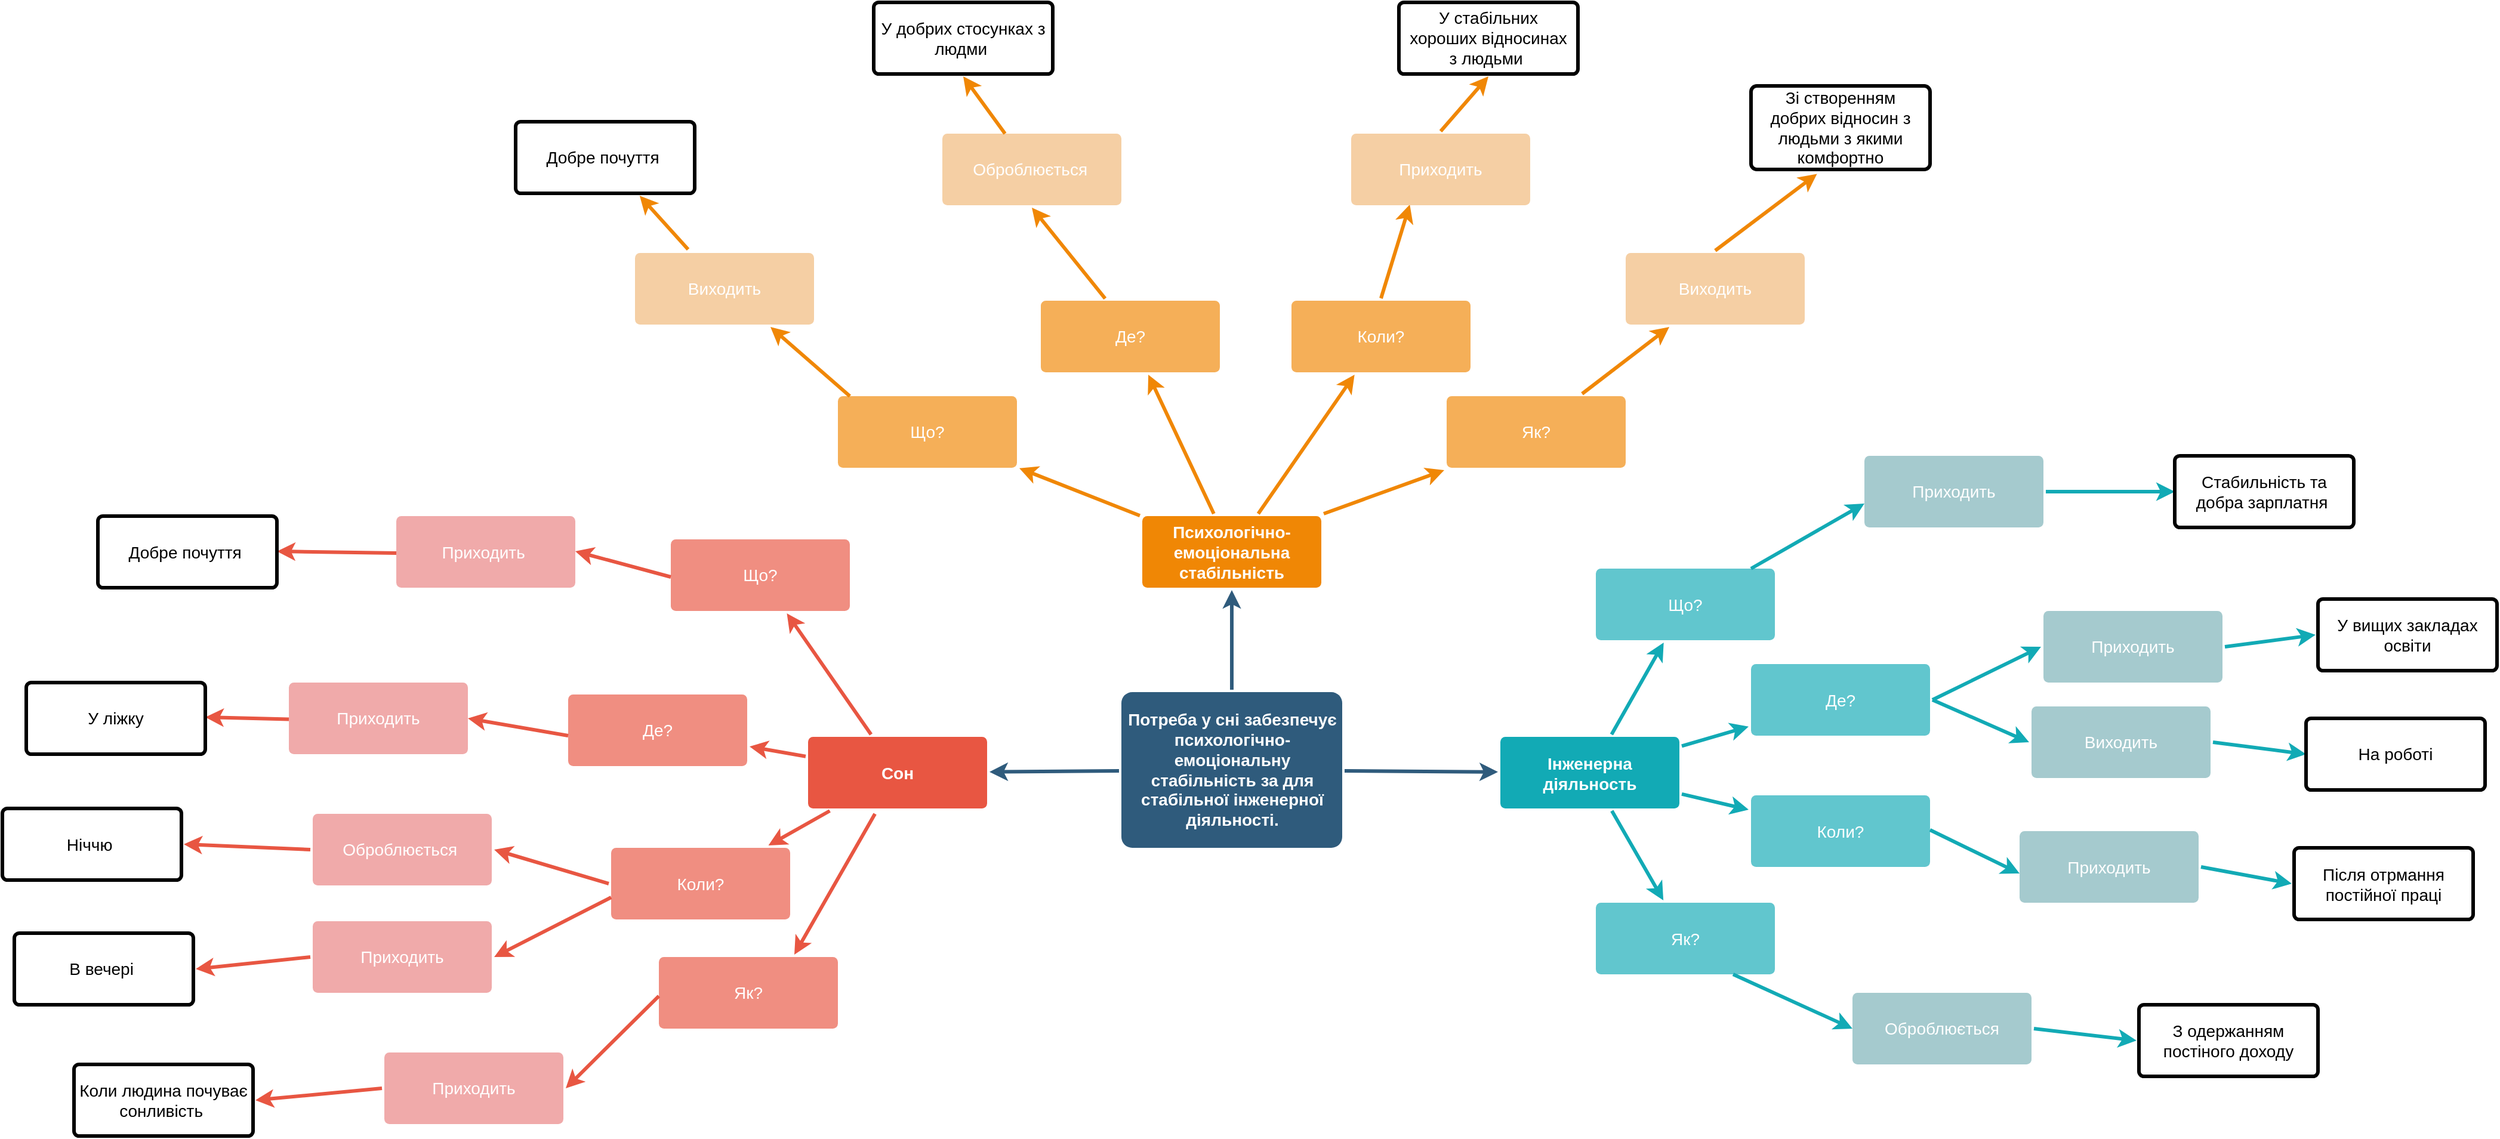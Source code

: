 <mxfile version="19.0.3" type="google"><diagram id="6a731a19-8d31-9384-78a2-239565b7b9f0" name="Page-1"><mxGraphModel dx="2842" dy="1723" grid="1" gridSize="10" guides="1" tooltips="1" connect="1" arrows="1" fold="1" page="1" pageScale="1" pageWidth="1169" pageHeight="827" background="none" math="0" shadow="0"><root><mxCell id="0"/><mxCell id="1" parent="0"/><mxCell id="1745" value="" style="edgeStyle=none;rounded=0;jumpStyle=none;html=1;shadow=0;labelBackgroundColor=none;startArrow=none;startFill=0;endArrow=classic;endFill=1;jettySize=auto;orthogonalLoop=1;strokeColor=#2F5B7C;strokeWidth=3;fontFamily=Helvetica;fontSize=16;fontColor=#23445D;spacing=5;" parent="1" source="1749" target="1764" edge="1"><mxGeometry relative="1" as="geometry"/></mxCell><mxCell id="1746" value="" style="edgeStyle=none;rounded=0;jumpStyle=none;html=1;shadow=0;labelBackgroundColor=none;startArrow=none;startFill=0;endArrow=classic;endFill=1;jettySize=auto;orthogonalLoop=1;strokeColor=#2F5B7C;strokeWidth=3;fontFamily=Helvetica;fontSize=16;fontColor=#23445D;spacing=5;" parent="1" source="1749" target="1771" edge="1"><mxGeometry relative="1" as="geometry"/></mxCell><mxCell id="1748" value="" style="edgeStyle=none;rounded=0;jumpStyle=none;html=1;shadow=0;labelBackgroundColor=none;startArrow=none;startFill=0;endArrow=classic;endFill=1;jettySize=auto;orthogonalLoop=1;strokeColor=#2F5B7C;strokeWidth=3;fontFamily=Helvetica;fontSize=16;fontColor=#23445D;spacing=5;" parent="1" source="1749" target="1753" edge="1"><mxGeometry relative="1" as="geometry"/></mxCell><mxCell id="1749" value="&lt;p style=&quot;font-size: 14px;&quot; class=&quot;MsoNormal&quot;&gt;&lt;span lang=&quot;RU&quot;&gt;Потреба у сн&lt;/span&gt;&lt;span lang=&quot;UK&quot;&gt;і&lt;/span&gt;&lt;span lang=&quot;UK&quot;&gt; &lt;/span&gt;&lt;span lang=&quot;RU&quot;&gt;забезпечує психологічно-емоціональну&lt;br&gt;стабільність за для стабільної інженерної діяльності.&lt;/span&gt;&lt;/p&gt;" style="rounded=1;whiteSpace=wrap;html=1;shadow=0;labelBackgroundColor=none;strokeColor=none;strokeWidth=3;fillColor=#2F5B7C;fontFamily=Helvetica;fontSize=16;fontColor=#FFFFFF;align=center;fontStyle=1;spacing=5;arcSize=7;perimeterSpacing=2;" parent="1" vertex="1"><mxGeometry x="477.5" y="348" width="185" height="130.5" as="geometry"/></mxCell><mxCell id="1750" value="" style="edgeStyle=none;rounded=1;jumpStyle=none;html=1;shadow=0;labelBackgroundColor=none;startArrow=none;startFill=0;jettySize=auto;orthogonalLoop=1;strokeColor=#E85642;strokeWidth=3;fontFamily=Helvetica;fontSize=14;fontColor=#FFFFFF;spacing=5;fontStyle=1;fillColor=#b0e3e6;" parent="1" source="1753" target="1756" edge="1"><mxGeometry relative="1" as="geometry"/></mxCell><mxCell id="1751" value="" style="edgeStyle=none;rounded=1;jumpStyle=none;html=1;shadow=0;labelBackgroundColor=none;startArrow=none;startFill=0;jettySize=auto;orthogonalLoop=1;strokeColor=#E85642;strokeWidth=3;fontFamily=Helvetica;fontSize=14;fontColor=#FFFFFF;spacing=5;fontStyle=1;fillColor=#b0e3e6;" parent="1" source="1753" target="1755" edge="1"><mxGeometry relative="1" as="geometry"/></mxCell><mxCell id="1752" value="" style="edgeStyle=none;rounded=1;jumpStyle=none;html=1;shadow=0;labelBackgroundColor=none;startArrow=none;startFill=0;jettySize=auto;orthogonalLoop=1;strokeColor=#E85642;strokeWidth=3;fontFamily=Helvetica;fontSize=14;fontColor=#FFFFFF;spacing=5;fontStyle=1;fillColor=#b0e3e6;" parent="1" source="1753" target="1754" edge="1"><mxGeometry relative="1" as="geometry"/></mxCell><mxCell id="1753" value="Сон" style="rounded=1;whiteSpace=wrap;html=1;shadow=0;labelBackgroundColor=none;strokeColor=none;strokeWidth=3;fillColor=#e85642;fontFamily=Helvetica;fontSize=14;fontColor=#FFFFFF;align=center;spacing=5;fontStyle=1;arcSize=7;perimeterSpacing=2;" parent="1" vertex="1"><mxGeometry x="215" y="385.5" width="150" height="60" as="geometry"/></mxCell><mxCell id="1754" value="Коли?" style="rounded=1;whiteSpace=wrap;html=1;shadow=0;labelBackgroundColor=none;strokeColor=none;strokeWidth=3;fillColor=#f08e81;fontFamily=Helvetica;fontSize=14;fontColor=#FFFFFF;align=center;spacing=5;fontStyle=0;arcSize=7;perimeterSpacing=2;" parent="1" vertex="1"><mxGeometry x="50" y="478.5" width="150" height="60" as="geometry"/></mxCell><mxCell id="1755" value="Де?" style="rounded=1;whiteSpace=wrap;html=1;shadow=0;labelBackgroundColor=none;strokeColor=none;strokeWidth=3;fillColor=#f08e81;fontFamily=Helvetica;fontSize=14;fontColor=#FFFFFF;align=center;spacing=5;fontStyle=0;arcSize=7;perimeterSpacing=2;" parent="1" vertex="1"><mxGeometry x="14" y="350" width="150" height="60" as="geometry"/></mxCell><mxCell id="1756" value="Що?" style="rounded=1;whiteSpace=wrap;html=1;shadow=0;labelBackgroundColor=none;strokeColor=none;strokeWidth=3;fillColor=#f08e81;fontFamily=Helvetica;fontSize=14;fontColor=#FFFFFF;align=center;spacing=5;fontStyle=0;arcSize=7;perimeterSpacing=2;" parent="1" vertex="1"><mxGeometry x="100" y="220" width="150" height="60" as="geometry"/></mxCell><mxCell id="1764" value="Психологічно-емоціональна&lt;br&gt;стабільність" style="rounded=1;whiteSpace=wrap;html=1;shadow=0;labelBackgroundColor=none;strokeColor=none;strokeWidth=3;fillColor=#F08705;fontFamily=Helvetica;fontSize=14;fontColor=#FFFFFF;align=center;spacing=5;fontStyle=1;arcSize=7;perimeterSpacing=2;" parent="1" vertex="1"><mxGeometry x="495" y="200.5" width="150" height="60" as="geometry"/></mxCell><mxCell id="1765" value="Коли?" style="rounded=1;whiteSpace=wrap;html=1;shadow=0;labelBackgroundColor=none;strokeColor=none;strokeWidth=3;fillColor=#f5af58;fontFamily=Helvetica;fontSize=14;fontColor=#FFFFFF;align=center;spacing=5;arcSize=7;perimeterSpacing=2;" parent="1" vertex="1"><mxGeometry x="620" y="20" width="150" height="60" as="geometry"/></mxCell><mxCell id="1766" value="" style="edgeStyle=none;rounded=0;jumpStyle=none;html=1;shadow=0;labelBackgroundColor=none;startArrow=none;startFill=0;endArrow=classic;endFill=1;jettySize=auto;orthogonalLoop=1;strokeColor=#F08705;strokeWidth=3;fontFamily=Helvetica;fontSize=14;fontColor=#FFFFFF;spacing=5;" parent="1" source="1764" target="1765" edge="1"><mxGeometry relative="1" as="geometry"/></mxCell><mxCell id="1767" value="Де?" style="rounded=1;whiteSpace=wrap;html=1;shadow=0;labelBackgroundColor=none;strokeColor=none;strokeWidth=3;fillColor=#f5af58;fontFamily=Helvetica;fontSize=14;fontColor=#FFFFFF;align=center;spacing=5;arcSize=7;perimeterSpacing=2;" parent="1" vertex="1"><mxGeometry x="410" y="20" width="150" height="60" as="geometry"/></mxCell><mxCell id="1768" value="" style="edgeStyle=none;rounded=0;jumpStyle=none;html=1;shadow=0;labelBackgroundColor=none;startArrow=none;startFill=0;endArrow=classic;endFill=1;jettySize=auto;orthogonalLoop=1;strokeColor=#F08705;strokeWidth=3;fontFamily=Helvetica;fontSize=14;fontColor=#FFFFFF;spacing=5;" parent="1" source="1764" target="1767" edge="1"><mxGeometry relative="1" as="geometry"/></mxCell><mxCell id="1769" value="Що?" style="rounded=1;whiteSpace=wrap;html=1;shadow=0;labelBackgroundColor=none;strokeColor=none;strokeWidth=3;fillColor=#f5af58;fontFamily=Helvetica;fontSize=14;fontColor=#FFFFFF;align=center;spacing=5;arcSize=7;perimeterSpacing=2;" parent="1" vertex="1"><mxGeometry x="240" y="100" width="150" height="60" as="geometry"/></mxCell><mxCell id="1770" value="" style="edgeStyle=none;rounded=0;jumpStyle=none;html=1;shadow=0;labelBackgroundColor=none;startArrow=none;startFill=0;endArrow=classic;endFill=1;jettySize=auto;orthogonalLoop=1;strokeColor=#F08705;strokeWidth=3;fontFamily=Helvetica;fontSize=14;fontColor=#FFFFFF;spacing=5;" parent="1" source="1764" target="1769" edge="1"><mxGeometry relative="1" as="geometry"/></mxCell><mxCell id="1771" value="Інженерна діяльность" style="rounded=1;whiteSpace=wrap;html=1;shadow=0;labelBackgroundColor=none;strokeColor=none;strokeWidth=3;fillColor=#12aab5;fontFamily=Helvetica;fontSize=14;fontColor=#FFFFFF;align=center;spacing=5;fontStyle=1;arcSize=7;perimeterSpacing=2;" parent="1" vertex="1"><mxGeometry x="795" y="385.5" width="150" height="60" as="geometry"/></mxCell><mxCell id="1772" value="Як?" style="rounded=1;whiteSpace=wrap;html=1;shadow=0;labelBackgroundColor=none;strokeColor=none;strokeWidth=3;fillColor=#61c6ce;fontFamily=Helvetica;fontSize=14;fontColor=#FFFFFF;align=center;spacing=5;fontStyle=0;arcSize=7;perimeterSpacing=2;" parent="1" vertex="1"><mxGeometry x="875" y="524.5" width="150" height="60" as="geometry"/></mxCell><mxCell id="1773" value="" style="edgeStyle=none;rounded=1;jumpStyle=none;html=1;shadow=0;labelBackgroundColor=none;startArrow=none;startFill=0;jettySize=auto;orthogonalLoop=1;strokeColor=#12AAB5;strokeWidth=3;fontFamily=Helvetica;fontSize=14;fontColor=#FFFFFF;spacing=5;fontStyle=1;fillColor=#b0e3e6;" parent="1" source="1771" target="1772" edge="1"><mxGeometry relative="1" as="geometry"/></mxCell><mxCell id="1774" value="Коли?" style="rounded=1;whiteSpace=wrap;html=1;shadow=0;labelBackgroundColor=none;strokeColor=none;strokeWidth=3;fillColor=#61c6ce;fontFamily=Helvetica;fontSize=14;fontColor=#FFFFFF;align=center;spacing=5;fontStyle=0;arcSize=7;perimeterSpacing=2;" parent="1" vertex="1"><mxGeometry x="1005" y="434.5" width="150" height="60" as="geometry"/></mxCell><mxCell id="1775" value="" style="edgeStyle=none;rounded=1;jumpStyle=none;html=1;shadow=0;labelBackgroundColor=none;startArrow=none;startFill=0;jettySize=auto;orthogonalLoop=1;strokeColor=#12AAB5;strokeWidth=3;fontFamily=Helvetica;fontSize=14;fontColor=#FFFFFF;spacing=5;fontStyle=1;fillColor=#b0e3e6;" parent="1" source="1771" target="1774" edge="1"><mxGeometry relative="1" as="geometry"/></mxCell><mxCell id="1776" value="Де?" style="rounded=1;whiteSpace=wrap;html=1;shadow=0;labelBackgroundColor=none;strokeColor=none;strokeWidth=3;fillColor=#61c6ce;fontFamily=Helvetica;fontSize=14;fontColor=#FFFFFF;align=center;spacing=5;fontStyle=0;arcSize=7;perimeterSpacing=2;" parent="1" vertex="1"><mxGeometry x="1005" y="324.5" width="150" height="60" as="geometry"/></mxCell><mxCell id="1777" value="" style="edgeStyle=none;rounded=1;jumpStyle=none;html=1;shadow=0;labelBackgroundColor=none;startArrow=none;startFill=0;jettySize=auto;orthogonalLoop=1;strokeColor=#12AAB5;strokeWidth=3;fontFamily=Helvetica;fontSize=14;fontColor=#FFFFFF;spacing=5;fontStyle=1;fillColor=#b0e3e6;" parent="1" source="1771" target="1776" edge="1"><mxGeometry relative="1" as="geometry"/></mxCell><mxCell id="1778" value="Що?" style="rounded=1;whiteSpace=wrap;html=1;shadow=0;labelBackgroundColor=none;strokeColor=none;strokeWidth=3;fillColor=#61c6ce;fontFamily=Helvetica;fontSize=14;fontColor=#FFFFFF;align=center;spacing=5;fontStyle=0;arcSize=7;perimeterSpacing=2;" parent="1" vertex="1"><mxGeometry x="875" y="244.5" width="150" height="60" as="geometry"/></mxCell><mxCell id="1779" value="" style="edgeStyle=none;rounded=1;jumpStyle=none;html=1;shadow=0;labelBackgroundColor=none;startArrow=none;startFill=0;jettySize=auto;orthogonalLoop=1;strokeColor=#12AAB5;strokeWidth=3;fontFamily=Helvetica;fontSize=14;fontColor=#FFFFFF;spacing=5;fontStyle=1;fillColor=#b0e3e6;" parent="1" source="1771" target="1778" edge="1"><mxGeometry relative="1" as="geometry"/></mxCell><mxCell id="-Gn7WLmPYqOp4I1rB33_-1779" value="Як?" style="rounded=1;whiteSpace=wrap;html=1;shadow=0;labelBackgroundColor=none;strokeColor=none;strokeWidth=3;fillColor=#f08e81;fontFamily=Helvetica;fontSize=14;fontColor=#FFFFFF;align=center;spacing=5;fontStyle=0;arcSize=7;perimeterSpacing=2;" vertex="1" parent="1"><mxGeometry x="90" y="570" width="150" height="60" as="geometry"/></mxCell><mxCell id="-Gn7WLmPYqOp4I1rB33_-1780" value="" style="edgeStyle=none;rounded=1;jumpStyle=none;html=1;shadow=0;labelBackgroundColor=none;startArrow=none;startFill=0;jettySize=auto;orthogonalLoop=1;strokeColor=#E85642;strokeWidth=3;fontFamily=Helvetica;fontSize=14;fontColor=#FFFFFF;spacing=5;fontStyle=1;fillColor=#b0e3e6;exitX=0.377;exitY=1.039;exitDx=0;exitDy=0;exitPerimeter=0;entryX=0.75;entryY=0;entryDx=0;entryDy=0;" edge="1" parent="1" source="1753" target="-Gn7WLmPYqOp4I1rB33_-1779"><mxGeometry relative="1" as="geometry"><mxPoint x="309.324" y="478.5" as="sourcePoint"/><mxPoint x="239.996" y="533.5" as="targetPoint"/></mxGeometry></mxCell><mxCell id="-Gn7WLmPYqOp4I1rB33_-1781" value="Як?" style="rounded=1;whiteSpace=wrap;html=1;shadow=0;labelBackgroundColor=none;strokeColor=none;strokeWidth=3;fillColor=#f5af58;fontFamily=Helvetica;fontSize=14;fontColor=#FFFFFF;align=center;spacing=5;arcSize=7;perimeterSpacing=2;" vertex="1" parent="1"><mxGeometry x="750" y="100" width="150" height="60" as="geometry"/></mxCell><mxCell id="-Gn7WLmPYqOp4I1rB33_-1782" value="" style="edgeStyle=none;rounded=0;jumpStyle=none;html=1;shadow=0;labelBackgroundColor=none;startArrow=none;startFill=0;endArrow=classic;endFill=1;jettySize=auto;orthogonalLoop=1;strokeColor=#F08705;strokeWidth=3;fontFamily=Helvetica;fontSize=14;fontColor=#FFFFFF;spacing=5;exitX=1;exitY=0;exitDx=0;exitDy=0;entryX=0;entryY=1;entryDx=0;entryDy=0;" edge="1" parent="1" source="1764" target="-Gn7WLmPYqOp4I1rB33_-1781"><mxGeometry relative="1" as="geometry"><mxPoint x="670.001" y="206.5" as="sourcePoint"/><mxPoint x="750.679" y="90" as="targetPoint"/></mxGeometry></mxCell><mxCell id="-Gn7WLmPYqOp4I1rB33_-1783" value="" style="edgeStyle=none;rounded=1;jumpStyle=none;html=1;shadow=0;labelBackgroundColor=none;startArrow=none;startFill=0;jettySize=auto;orthogonalLoop=1;strokeColor=#E85642;strokeWidth=3;fontFamily=Helvetica;fontSize=14;fontColor=#FFFFFF;spacing=5;fontStyle=1;fillColor=#b0e3e6;" edge="1" parent="1"><mxGeometry relative="1" as="geometry"><mxPoint x="100.004" y="251.5" as="sourcePoint"/><mxPoint x="20" y="230" as="targetPoint"/></mxGeometry></mxCell><mxCell id="-Gn7WLmPYqOp4I1rB33_-1784" value="" style="edgeStyle=none;rounded=1;jumpStyle=none;html=1;shadow=0;labelBackgroundColor=none;startArrow=none;startFill=0;jettySize=auto;orthogonalLoop=1;strokeColor=#E85642;strokeWidth=3;fontFamily=Helvetica;fontSize=14;fontColor=#FFFFFF;spacing=5;fontStyle=1;fillColor=#b0e3e6;" edge="1" parent="1"><mxGeometry relative="1" as="geometry"><mxPoint x="14.004" y="384.5" as="sourcePoint"/><mxPoint x="-70" y="370" as="targetPoint"/></mxGeometry></mxCell><mxCell id="-Gn7WLmPYqOp4I1rB33_-1785" value="" style="edgeStyle=none;rounded=1;jumpStyle=none;html=1;shadow=0;labelBackgroundColor=none;startArrow=none;startFill=0;jettySize=auto;orthogonalLoop=1;strokeColor=#E85642;strokeWidth=3;fontFamily=Helvetica;fontSize=14;fontColor=#FFFFFF;spacing=5;fontStyle=1;fillColor=#b0e3e6;exitX=0;exitY=0.5;exitDx=0;exitDy=0;entryX=1;entryY=0.5;entryDx=0;entryDy=0;" edge="1" parent="1" source="1754" target="-Gn7WLmPYqOp4I1rB33_-1804"><mxGeometry relative="1" as="geometry"><mxPoint x="30.004" y="506.13" as="sourcePoint"/><mxPoint x="-70" y="510.88" as="targetPoint"/></mxGeometry></mxCell><mxCell id="-Gn7WLmPYqOp4I1rB33_-1786" value="" style="edgeStyle=none;rounded=1;jumpStyle=none;html=1;shadow=0;labelBackgroundColor=none;startArrow=none;startFill=0;jettySize=auto;orthogonalLoop=1;strokeColor=#E85642;strokeWidth=3;fontFamily=Helvetica;fontSize=14;fontColor=#FFFFFF;spacing=5;fontStyle=1;fillColor=#b0e3e6;entryX=1;entryY=0.5;entryDx=0;entryDy=0;" edge="1" parent="1" target="-Gn7WLmPYqOp4I1rB33_-1803"><mxGeometry relative="1" as="geometry"><mxPoint x="90.004" y="602.63" as="sourcePoint"/><mxPoint x="-30" y="610" as="targetPoint"/></mxGeometry></mxCell><mxCell id="-Gn7WLmPYqOp4I1rB33_-1787" value="" style="edgeStyle=none;rounded=0;jumpStyle=none;html=1;shadow=0;labelBackgroundColor=none;startArrow=none;startFill=0;endArrow=classic;endFill=1;jettySize=auto;orthogonalLoop=1;strokeColor=#F08705;strokeWidth=3;fontFamily=Helvetica;fontSize=14;fontColor=#FFFFFF;spacing=5;entryX=0.75;entryY=1;entryDx=0;entryDy=0;exitX=0.078;exitY=0.031;exitDx=0;exitDy=0;exitPerimeter=0;" edge="1" parent="1" source="1769" target="-Gn7WLmPYqOp4I1rB33_-1807"><mxGeometry relative="1" as="geometry"><mxPoint x="261" y="100.003" as="sourcePoint"/><mxPoint x="180" y="40" as="targetPoint"/></mxGeometry></mxCell><mxCell id="-Gn7WLmPYqOp4I1rB33_-1788" value="" style="edgeStyle=none;rounded=0;jumpStyle=none;html=1;shadow=0;labelBackgroundColor=none;startArrow=none;startFill=0;endArrow=classic;endFill=1;jettySize=auto;orthogonalLoop=1;strokeColor=#F08705;strokeWidth=3;fontFamily=Helvetica;fontSize=14;fontColor=#FFFFFF;spacing=5;fontStyle=1;entryX=0.5;entryY=1;entryDx=0;entryDy=0;exitX=0.363;exitY=0.003;exitDx=0;exitDy=0;exitPerimeter=0;" edge="1" parent="1" source="1767" target="-Gn7WLmPYqOp4I1rB33_-1808"><mxGeometry relative="1" as="geometry"><mxPoint x="461" y="20.003" as="sourcePoint"/><mxPoint x="420" y="-60" as="targetPoint"/></mxGeometry></mxCell><mxCell id="-Gn7WLmPYqOp4I1rB33_-1789" value="" style="edgeStyle=none;rounded=0;jumpStyle=none;html=1;shadow=0;labelBackgroundColor=none;startArrow=none;startFill=0;endArrow=classic;endFill=1;jettySize=auto;orthogonalLoop=1;strokeColor=#F08705;strokeWidth=3;fontFamily=Helvetica;fontSize=14;fontColor=#FFFFFF;spacing=5;entryX=0.332;entryY=0.959;entryDx=0;entryDy=0;entryPerimeter=0;exitX=0.5;exitY=0;exitDx=0;exitDy=0;" edge="1" parent="1" source="1765" target="-Gn7WLmPYqOp4I1rB33_-1809"><mxGeometry relative="1" as="geometry"><mxPoint x="690" y="10" as="sourcePoint"/><mxPoint x="730" y="-60" as="targetPoint"/></mxGeometry></mxCell><mxCell id="-Gn7WLmPYqOp4I1rB33_-1793" value="" style="edgeStyle=none;rounded=0;jumpStyle=none;html=1;shadow=0;labelBackgroundColor=none;startArrow=none;startFill=0;endArrow=classic;endFill=1;jettySize=auto;orthogonalLoop=1;strokeColor=#F08705;strokeWidth=3;fontFamily=Helvetica;fontSize=14;fontColor=#FFFFFF;spacing=5;entryX=0.25;entryY=1;entryDx=0;entryDy=0;exitX=0.75;exitY=0;exitDx=0;exitDy=0;" edge="1" parent="1" source="-Gn7WLmPYqOp4I1rB33_-1781" target="-Gn7WLmPYqOp4I1rB33_-1810"><mxGeometry relative="1" as="geometry"><mxPoint x="860" y="100" as="sourcePoint"/><mxPoint x="930" y="40" as="targetPoint"/></mxGeometry></mxCell><mxCell id="-Gn7WLmPYqOp4I1rB33_-1794" value="" style="edgeStyle=none;rounded=1;jumpStyle=none;html=1;shadow=0;labelBackgroundColor=none;startArrow=none;startFill=0;jettySize=auto;orthogonalLoop=1;strokeColor=#12AAB5;strokeWidth=3;fontFamily=Helvetica;fontSize=14;fontColor=#FFFFFF;spacing=5;fontStyle=1;fillColor=#b0e3e6;" edge="1" parent="1"><mxGeometry relative="1" as="geometry"><mxPoint x="1004.996" y="244.5" as="sourcePoint"/><mxPoint x="1100" y="190" as="targetPoint"/></mxGeometry></mxCell><mxCell id="-Gn7WLmPYqOp4I1rB33_-1796" value="" style="edgeStyle=none;rounded=1;jumpStyle=none;html=1;shadow=0;labelBackgroundColor=none;startArrow=none;startFill=0;jettySize=auto;orthogonalLoop=1;strokeColor=#12AAB5;strokeWidth=3;fontFamily=Helvetica;fontSize=14;fontColor=#FFFFFF;spacing=5;fontStyle=1;fillColor=#b0e3e6;entryX=0;entryY=0.5;entryDx=0;entryDy=0;exitX=1;exitY=0.5;exitDx=0;exitDy=0;" edge="1" parent="1" source="1776" target="-Gn7WLmPYqOp4I1rB33_-1812"><mxGeometry relative="1" as="geometry"><mxPoint x="1154.996" y="359" as="sourcePoint"/><mxPoint x="1250" y="330" as="targetPoint"/></mxGeometry></mxCell><mxCell id="-Gn7WLmPYqOp4I1rB33_-1797" value="" style="edgeStyle=none;rounded=1;jumpStyle=none;html=1;shadow=0;labelBackgroundColor=none;startArrow=none;startFill=0;jettySize=auto;orthogonalLoop=1;strokeColor=#12AAB5;strokeWidth=3;fontFamily=Helvetica;fontSize=14;fontColor=#FFFFFF;spacing=5;fontStyle=1;fillColor=#b0e3e6;" edge="1" parent="1"><mxGeometry relative="1" as="geometry"><mxPoint x="1154.996" y="463.5" as="sourcePoint"/><mxPoint x="1230" y="500" as="targetPoint"/></mxGeometry></mxCell><mxCell id="-Gn7WLmPYqOp4I1rB33_-1799" value="" style="edgeStyle=none;rounded=1;jumpStyle=none;html=1;shadow=0;labelBackgroundColor=none;startArrow=none;startFill=0;jettySize=auto;orthogonalLoop=1;strokeColor=#12AAB5;strokeWidth=3;fontFamily=Helvetica;fontSize=14;fontColor=#FFFFFF;spacing=5;fontStyle=1;fillColor=#b0e3e6;" edge="1" parent="1"><mxGeometry relative="1" as="geometry"><mxPoint x="989.996" y="584.5" as="sourcePoint"/><mxPoint x="1090" y="630" as="targetPoint"/></mxGeometry></mxCell><mxCell id="-Gn7WLmPYqOp4I1rB33_-1803" value="Приходить" style="rounded=1;whiteSpace=wrap;html=1;shadow=0;labelBackgroundColor=none;strokeColor=none;strokeWidth=3;fillColor=#F0AAAA;fontFamily=Helvetica;fontSize=14;fontColor=#FFFFFF;align=center;spacing=5;fontStyle=0;arcSize=7;perimeterSpacing=2;" vertex="1" parent="1"><mxGeometry x="-140" y="650" width="150" height="60" as="geometry"/></mxCell><mxCell id="-Gn7WLmPYqOp4I1rB33_-1804" value="Оброблюється&amp;nbsp;" style="rounded=1;whiteSpace=wrap;html=1;shadow=0;labelBackgroundColor=none;strokeColor=none;strokeWidth=3;fillColor=#F0AAAA;fontFamily=Helvetica;fontSize=14;fontColor=#FFFFFF;align=center;spacing=5;fontStyle=0;arcSize=7;perimeterSpacing=2;" vertex="1" parent="1"><mxGeometry x="-200" y="450" width="150" height="60" as="geometry"/></mxCell><mxCell id="-Gn7WLmPYqOp4I1rB33_-1805" value="Приходить" style="rounded=1;whiteSpace=wrap;html=1;shadow=0;labelBackgroundColor=none;strokeColor=none;strokeWidth=3;fillColor=#F0AAAA;fontFamily=Helvetica;fontSize=14;fontColor=#FFFFFF;align=center;spacing=5;fontStyle=0;arcSize=7;perimeterSpacing=2;" vertex="1" parent="1"><mxGeometry x="-220" y="340" width="150" height="60" as="geometry"/></mxCell><mxCell id="-Gn7WLmPYqOp4I1rB33_-1806" value="Приходить&amp;nbsp;" style="rounded=1;whiteSpace=wrap;html=1;shadow=0;labelBackgroundColor=none;strokeColor=none;strokeWidth=3;fillColor=#F0AAAA;fontFamily=Helvetica;fontSize=14;fontColor=#FFFFFF;align=center;spacing=5;fontStyle=0;arcSize=7;perimeterSpacing=2;" vertex="1" parent="1"><mxGeometry x="-130" y="200.5" width="150" height="60" as="geometry"/></mxCell><mxCell id="-Gn7WLmPYqOp4I1rB33_-1807" value="Виходить" style="rounded=1;whiteSpace=wrap;html=1;shadow=0;labelBackgroundColor=none;strokeColor=none;strokeWidth=3;fillColor=#F5CFA4;fontFamily=Helvetica;fontSize=14;fontColor=#FFFFFF;align=center;spacing=5;arcSize=7;perimeterSpacing=2;" vertex="1" parent="1"><mxGeometry x="70" y="-20" width="150" height="60" as="geometry"/></mxCell><mxCell id="-Gn7WLmPYqOp4I1rB33_-1808" value="Оброблюється&amp;nbsp;" style="rounded=1;whiteSpace=wrap;html=1;shadow=0;labelBackgroundColor=none;strokeColor=none;strokeWidth=3;fillColor=#F5CFA4;fontFamily=Helvetica;fontSize=14;fontColor=#FFFFFF;align=center;spacing=5;arcSize=7;perimeterSpacing=2;" vertex="1" parent="1"><mxGeometry x="327.5" y="-120" width="150" height="60" as="geometry"/></mxCell><mxCell id="-Gn7WLmPYqOp4I1rB33_-1809" value="Приходить" style="rounded=1;whiteSpace=wrap;html=1;shadow=0;labelBackgroundColor=none;strokeColor=none;strokeWidth=3;fillColor=#F5CFA4;fontFamily=Helvetica;fontSize=14;fontColor=#FFFFFF;align=center;spacing=5;arcSize=7;perimeterSpacing=2;" vertex="1" parent="1"><mxGeometry x="670" y="-120" width="150" height="60" as="geometry"/></mxCell><mxCell id="-Gn7WLmPYqOp4I1rB33_-1810" value="Виходить" style="rounded=1;whiteSpace=wrap;html=1;shadow=0;labelBackgroundColor=none;strokeColor=none;strokeWidth=3;fillColor=#F5CFA4;fontFamily=Helvetica;fontSize=14;fontColor=#FFFFFF;align=center;spacing=5;arcSize=7;perimeterSpacing=2;" vertex="1" parent="1"><mxGeometry x="900" y="-20" width="150" height="60" as="geometry"/></mxCell><mxCell id="-Gn7WLmPYqOp4I1rB33_-1811" value="Приходить" style="rounded=1;whiteSpace=wrap;html=1;shadow=0;labelBackgroundColor=none;strokeColor=none;strokeWidth=3;fillColor=#A5CACE;fontFamily=Helvetica;fontSize=14;fontColor=#FFFFFF;align=center;spacing=5;fontStyle=0;arcSize=7;perimeterSpacing=2;" vertex="1" parent="1"><mxGeometry x="1100" y="150" width="150" height="60" as="geometry"/></mxCell><mxCell id="-Gn7WLmPYqOp4I1rB33_-1812" value="Приходить" style="rounded=1;whiteSpace=wrap;html=1;shadow=0;labelBackgroundColor=none;strokeColor=none;strokeWidth=3;fillColor=#A5CACE;fontFamily=Helvetica;fontSize=14;fontColor=#FFFFFF;align=center;spacing=5;fontStyle=0;arcSize=7;perimeterSpacing=2;" vertex="1" parent="1"><mxGeometry x="1250" y="280" width="150" height="60" as="geometry"/></mxCell><mxCell id="-Gn7WLmPYqOp4I1rB33_-1813" value="Приходить" style="rounded=1;whiteSpace=wrap;html=1;shadow=0;labelBackgroundColor=none;strokeColor=none;strokeWidth=3;fillColor=#A5CACE;fontFamily=Helvetica;fontSize=14;fontColor=#FFFFFF;align=center;spacing=5;fontStyle=0;arcSize=7;perimeterSpacing=2;" vertex="1" parent="1"><mxGeometry x="1230" y="464.5" width="150" height="60" as="geometry"/></mxCell><mxCell id="-Gn7WLmPYqOp4I1rB33_-1814" value="Оброблюється" style="rounded=1;whiteSpace=wrap;html=1;shadow=0;labelBackgroundColor=none;strokeColor=none;strokeWidth=3;fillColor=#A5CACE;fontFamily=Helvetica;fontSize=14;fontColor=#FFFFFF;align=center;spacing=5;fontStyle=0;arcSize=7;perimeterSpacing=2;" vertex="1" parent="1"><mxGeometry x="1090" y="600" width="150" height="60" as="geometry"/></mxCell><mxCell id="-Gn7WLmPYqOp4I1rB33_-1815" value="" style="edgeStyle=none;rounded=1;jumpStyle=none;html=1;shadow=0;labelBackgroundColor=none;startArrow=none;startFill=0;jettySize=auto;orthogonalLoop=1;strokeColor=#E85642;strokeWidth=3;fontFamily=Helvetica;fontSize=14;fontColor=#FFFFFF;spacing=5;fontStyle=1;fillColor=#b0e3e6;" edge="1" parent="1"><mxGeometry relative="1" as="geometry"><mxPoint x="-129.996" y="231.5" as="sourcePoint"/><mxPoint x="-230" y="230" as="targetPoint"/></mxGeometry></mxCell><mxCell id="-Gn7WLmPYqOp4I1rB33_-1817" value="Добре почуття&amp;nbsp;" style="rounded=1;whiteSpace=wrap;html=1;shadow=0;labelBackgroundColor=none;strokeWidth=3;fontFamily=Helvetica;fontSize=14;align=center;spacing=5;fontStyle=0;arcSize=7;perimeterSpacing=2;" vertex="1" parent="1"><mxGeometry x="-380" y="200.5" width="150" height="60" as="geometry"/></mxCell><mxCell id="-Gn7WLmPYqOp4I1rB33_-1818" value="" style="edgeStyle=none;rounded=1;jumpStyle=none;html=1;shadow=0;labelBackgroundColor=none;startArrow=none;startFill=0;jettySize=auto;orthogonalLoop=1;strokeColor=#E85642;strokeWidth=3;fontFamily=Helvetica;fontSize=14;fontColor=#FFFFFF;spacing=5;fontStyle=1;fillColor=#b0e3e6;" edge="1" parent="1"><mxGeometry relative="1" as="geometry"><mxPoint x="-219.996" y="370.75" as="sourcePoint"/><mxPoint x="-290" y="369" as="targetPoint"/></mxGeometry></mxCell><mxCell id="-Gn7WLmPYqOp4I1rB33_-1819" value="У ліжку" style="rounded=1;whiteSpace=wrap;html=1;shadow=0;labelBackgroundColor=none;strokeWidth=3;fontFamily=Helvetica;fontSize=14;align=center;spacing=5;fontStyle=0;arcSize=7;perimeterSpacing=2;" vertex="1" parent="1"><mxGeometry x="-440" y="340" width="150" height="60" as="geometry"/></mxCell><mxCell id="-Gn7WLmPYqOp4I1rB33_-1822" value="" style="edgeStyle=none;rounded=1;jumpStyle=none;html=1;shadow=0;labelBackgroundColor=none;startArrow=none;startFill=0;jettySize=auto;orthogonalLoop=1;strokeColor=#E85642;strokeWidth=3;fontFamily=Helvetica;fontSize=14;fontColor=#FFFFFF;spacing=5;fontStyle=1;fillColor=#b0e3e6;exitX=0;exitY=0.5;exitDx=0;exitDy=0;entryX=1;entryY=0.5;entryDx=0;entryDy=0;" edge="1" parent="1" source="-Gn7WLmPYqOp4I1rB33_-1804" target="-Gn7WLmPYqOp4I1rB33_-1824"><mxGeometry relative="1" as="geometry"><mxPoint x="-200" y="507.91" as="sourcePoint"/><mxPoint x="-310" y="480" as="targetPoint"/></mxGeometry></mxCell><mxCell id="-Gn7WLmPYqOp4I1rB33_-1824" value="Ніччю&amp;nbsp;" style="rounded=1;whiteSpace=wrap;html=1;shadow=0;labelBackgroundColor=none;strokeWidth=3;fontFamily=Helvetica;fontSize=14;align=center;spacing=5;fontStyle=0;arcSize=7;perimeterSpacing=2;" vertex="1" parent="1"><mxGeometry x="-460" y="445.5" width="150" height="60" as="geometry"/></mxCell><mxCell id="-Gn7WLmPYqOp4I1rB33_-1825" value="В вечері&amp;nbsp;" style="rounded=1;whiteSpace=wrap;html=1;shadow=0;labelBackgroundColor=none;strokeWidth=3;fontFamily=Helvetica;fontSize=14;align=center;spacing=5;fontStyle=0;arcSize=7;perimeterSpacing=2;" vertex="1" parent="1"><mxGeometry x="-450" y="550" width="150" height="60" as="geometry"/></mxCell><mxCell id="-Gn7WLmPYqOp4I1rB33_-1826" value="" style="edgeStyle=none;rounded=1;jumpStyle=none;html=1;shadow=0;labelBackgroundColor=none;startArrow=none;startFill=0;jettySize=auto;orthogonalLoop=1;strokeColor=#E85642;strokeWidth=3;fontFamily=Helvetica;fontSize=14;fontColor=#FFFFFF;spacing=5;fontStyle=1;fillColor=#b0e3e6;exitX=0;exitY=0.5;exitDx=0;exitDy=0;entryX=1;entryY=0.5;entryDx=0;entryDy=0;" edge="1" parent="1" target="-Gn7WLmPYqOp4I1rB33_-1827"><mxGeometry relative="1" as="geometry"><mxPoint x="50" y="520.0" as="sourcePoint"/><mxPoint x="-60" y="552.09" as="targetPoint"/><Array as="points"/></mxGeometry></mxCell><mxCell id="-Gn7WLmPYqOp4I1rB33_-1827" value="Приходить" style="rounded=1;whiteSpace=wrap;html=1;shadow=0;labelBackgroundColor=none;strokeColor=none;strokeWidth=3;fillColor=#F0AAAA;fontFamily=Helvetica;fontSize=14;fontColor=#FFFFFF;align=center;spacing=5;fontStyle=0;arcSize=7;perimeterSpacing=2;" vertex="1" parent="1"><mxGeometry x="-200" y="540" width="150" height="60" as="geometry"/></mxCell><mxCell id="-Gn7WLmPYqOp4I1rB33_-1828" value="" style="edgeStyle=none;rounded=1;jumpStyle=none;html=1;shadow=0;labelBackgroundColor=none;startArrow=none;startFill=0;jettySize=auto;orthogonalLoop=1;strokeColor=#E85642;strokeWidth=3;fontFamily=Helvetica;fontSize=14;fontColor=#FFFFFF;spacing=5;fontStyle=1;fillColor=#b0e3e6;exitX=0;exitY=0.5;exitDx=0;exitDy=0;entryX=1;entryY=0.5;entryDx=0;entryDy=0;" edge="1" parent="1" source="-Gn7WLmPYqOp4I1rB33_-1827" target="-Gn7WLmPYqOp4I1rB33_-1825"><mxGeometry relative="1" as="geometry"><mxPoint x="-200" y="565" as="sourcePoint"/><mxPoint x="-250" y="590" as="targetPoint"/><Array as="points"/></mxGeometry></mxCell><mxCell id="-Gn7WLmPYqOp4I1rB33_-1829" value="" style="edgeStyle=none;rounded=1;jumpStyle=none;html=1;shadow=0;labelBackgroundColor=none;startArrow=none;startFill=0;jettySize=auto;orthogonalLoop=1;strokeColor=#E85642;strokeWidth=3;fontFamily=Helvetica;fontSize=14;fontColor=#FFFFFF;spacing=5;fontStyle=1;fillColor=#b0e3e6;entryX=1;entryY=0.5;entryDx=0;entryDy=0;exitX=0;exitY=0.5;exitDx=0;exitDy=0;" edge="1" parent="1" source="-Gn7WLmPYqOp4I1rB33_-1803" target="-Gn7WLmPYqOp4I1rB33_-1830"><mxGeometry relative="1" as="geometry"><mxPoint x="-160" y="720" as="sourcePoint"/><mxPoint x="-220" y="747.37" as="targetPoint"/></mxGeometry></mxCell><mxCell id="-Gn7WLmPYqOp4I1rB33_-1830" value="Коли людина почуває сонливість&amp;nbsp;" style="rounded=1;whiteSpace=wrap;html=1;shadow=0;labelBackgroundColor=none;strokeWidth=3;fontFamily=Helvetica;fontSize=14;align=center;spacing=5;fontStyle=0;arcSize=7;perimeterSpacing=2;" vertex="1" parent="1"><mxGeometry x="-400" y="660" width="150" height="60" as="geometry"/></mxCell><mxCell id="-Gn7WLmPYqOp4I1rB33_-1831" value="Добре почуття&amp;nbsp;" style="rounded=1;whiteSpace=wrap;html=1;shadow=0;labelBackgroundColor=none;strokeWidth=3;fontFamily=Helvetica;fontSize=14;align=center;spacing=5;fontStyle=0;arcSize=7;perimeterSpacing=2;" vertex="1" parent="1"><mxGeometry x="-30" y="-130" width="150" height="60" as="geometry"/></mxCell><mxCell id="-Gn7WLmPYqOp4I1rB33_-1832" value="" style="edgeStyle=none;rounded=0;jumpStyle=none;html=1;shadow=0;labelBackgroundColor=none;startArrow=none;startFill=0;endArrow=classic;endFill=1;jettySize=auto;orthogonalLoop=1;strokeColor=#F08705;strokeWidth=3;fontFamily=Helvetica;fontSize=14;fontColor=#FFFFFF;spacing=5;exitX=0.302;exitY=-0.016;exitDx=0;exitDy=0;exitPerimeter=0;" edge="1" parent="1" source="-Gn7WLmPYqOp4I1rB33_-1807" target="-Gn7WLmPYqOp4I1rB33_-1831"><mxGeometry relative="1" as="geometry"><mxPoint x="136.512" y="-19.996" as="sourcePoint"/><mxPoint x="70.0" y="-77.98" as="targetPoint"/></mxGeometry></mxCell><mxCell id="-Gn7WLmPYqOp4I1rB33_-1833" value="" style="edgeStyle=none;rounded=0;jumpStyle=none;html=1;shadow=0;labelBackgroundColor=none;startArrow=none;startFill=0;endArrow=classic;endFill=1;jettySize=auto;orthogonalLoop=1;strokeColor=#F08705;strokeWidth=3;fontFamily=Helvetica;fontSize=14;fontColor=#FFFFFF;spacing=5;exitX=0.354;exitY=0.031;exitDx=0;exitDy=0;exitPerimeter=0;entryX=0.5;entryY=1;entryDx=0;entryDy=0;" edge="1" parent="1" source="-Gn7WLmPYqOp4I1rB33_-1808" target="-Gn7WLmPYqOp4I1rB33_-1834"><mxGeometry relative="1" as="geometry"><mxPoint x="405.608" y="-120.004" as="sourcePoint"/><mxPoint x="350" y="-170" as="targetPoint"/></mxGeometry></mxCell><mxCell id="-Gn7WLmPYqOp4I1rB33_-1834" value="У добрих стосунках з людми&amp;nbsp;" style="rounded=1;whiteSpace=wrap;html=1;shadow=0;labelBackgroundColor=none;strokeWidth=3;fontFamily=Helvetica;fontSize=14;align=center;spacing=5;fontStyle=0;arcSize=7;perimeterSpacing=2;" vertex="1" parent="1"><mxGeometry x="270" y="-230" width="150" height="60" as="geometry"/></mxCell><mxCell id="-Gn7WLmPYqOp4I1rB33_-1835" value="" style="edgeStyle=none;rounded=0;jumpStyle=none;html=1;shadow=0;labelBackgroundColor=none;startArrow=none;startFill=0;endArrow=classic;endFill=1;jettySize=auto;orthogonalLoop=1;strokeColor=#F08705;strokeWidth=3;fontFamily=Helvetica;fontSize=14;fontColor=#FFFFFF;spacing=5;exitX=0.5;exitY=0;exitDx=0;exitDy=0;entryX=0.5;entryY=1;entryDx=0;entryDy=0;" edge="1" parent="1" source="-Gn7WLmPYqOp4I1rB33_-1809" target="-Gn7WLmPYqOp4I1rB33_-1836"><mxGeometry relative="1" as="geometry"><mxPoint x="749.996" y="-122.016" as="sourcePoint"/><mxPoint x="780" y="-170" as="targetPoint"/></mxGeometry></mxCell><mxCell id="-Gn7WLmPYqOp4I1rB33_-1836" value="У стабільних хороших відносинах з людьми&amp;nbsp;" style="rounded=1;whiteSpace=wrap;html=1;shadow=0;labelBackgroundColor=none;strokeWidth=3;fontFamily=Helvetica;fontSize=14;align=center;spacing=5;fontStyle=0;arcSize=7;perimeterSpacing=2;" vertex="1" parent="1"><mxGeometry x="710" y="-230" width="150" height="60" as="geometry"/></mxCell><mxCell id="-Gn7WLmPYqOp4I1rB33_-1837" value="" style="edgeStyle=none;rounded=0;jumpStyle=none;html=1;shadow=0;labelBackgroundColor=none;startArrow=none;startFill=0;endArrow=classic;endFill=1;jettySize=auto;orthogonalLoop=1;strokeColor=#F08705;strokeWidth=3;fontFamily=Helvetica;fontSize=14;fontColor=#FFFFFF;spacing=5;entryX=0.372;entryY=1.023;entryDx=0;entryDy=0;exitX=0.5;exitY=0;exitDx=0;exitDy=0;entryPerimeter=0;" edge="1" parent="1" source="-Gn7WLmPYqOp4I1rB33_-1810" target="-Gn7WLmPYqOp4I1rB33_-1838"><mxGeometry relative="1" as="geometry"><mxPoint x="980.0" y="-34" as="sourcePoint"/><mxPoint x="1053" y="-90" as="targetPoint"/></mxGeometry></mxCell><mxCell id="-Gn7WLmPYqOp4I1rB33_-1838" value="Зі створенням добрих відносин з людьми з якими комфортно" style="rounded=1;whiteSpace=wrap;html=1;shadow=0;labelBackgroundColor=none;strokeWidth=3;fontFamily=Helvetica;fontSize=14;align=center;spacing=5;fontStyle=0;arcSize=7;perimeterSpacing=2;" vertex="1" parent="1"><mxGeometry x="1005" y="-160" width="150" height="70" as="geometry"/></mxCell><mxCell id="-Gn7WLmPYqOp4I1rB33_-1839" value="" style="edgeStyle=none;rounded=1;jumpStyle=none;html=1;shadow=0;labelBackgroundColor=none;startArrow=none;startFill=0;jettySize=auto;orthogonalLoop=1;strokeColor=#12AAB5;strokeWidth=3;fontFamily=Helvetica;fontSize=14;fontColor=#FFFFFF;spacing=5;fontStyle=1;fillColor=#b0e3e6;exitX=1;exitY=0.5;exitDx=0;exitDy=0;" edge="1" parent="1" source="-Gn7WLmPYqOp4I1rB33_-1811"><mxGeometry relative="1" as="geometry"><mxPoint x="1249.996" y="184.5" as="sourcePoint"/><mxPoint x="1360" y="180" as="targetPoint"/></mxGeometry></mxCell><mxCell id="-Gn7WLmPYqOp4I1rB33_-1840" value="Стабильність та добра зарплатня&amp;nbsp;" style="rounded=1;whiteSpace=wrap;html=1;shadow=0;labelBackgroundColor=none;strokeWidth=3;fontFamily=Helvetica;fontSize=14;align=center;spacing=5;fontStyle=0;arcSize=7;perimeterSpacing=2;" vertex="1" parent="1"><mxGeometry x="1360" y="150" width="150" height="60" as="geometry"/></mxCell><mxCell id="-Gn7WLmPYqOp4I1rB33_-1841" value="" style="edgeStyle=none;rounded=1;jumpStyle=none;html=1;shadow=0;labelBackgroundColor=none;startArrow=none;startFill=0;jettySize=auto;orthogonalLoop=1;strokeColor=#12AAB5;strokeWidth=3;fontFamily=Helvetica;fontSize=14;fontColor=#FFFFFF;spacing=5;fontStyle=1;fillColor=#b0e3e6;exitX=1;exitY=0.5;exitDx=0;exitDy=0;entryX=0;entryY=0.5;entryDx=0;entryDy=0;" edge="1" parent="1" source="-Gn7WLmPYqOp4I1rB33_-1812" target="-Gn7WLmPYqOp4I1rB33_-1842"><mxGeometry relative="1" as="geometry"><mxPoint x="1430" y="300" as="sourcePoint"/><mxPoint x="1500" y="310" as="targetPoint"/></mxGeometry></mxCell><mxCell id="-Gn7WLmPYqOp4I1rB33_-1842" value="У вищих закладах освіти" style="rounded=1;whiteSpace=wrap;html=1;shadow=0;labelBackgroundColor=none;strokeWidth=3;fontFamily=Helvetica;fontSize=14;align=center;spacing=5;fontStyle=0;arcSize=7;perimeterSpacing=2;" vertex="1" parent="1"><mxGeometry x="1480" y="270" width="150" height="60" as="geometry"/></mxCell><mxCell id="-Gn7WLmPYqOp4I1rB33_-1844" value="" style="edgeStyle=none;rounded=1;jumpStyle=none;html=1;shadow=0;labelBackgroundColor=none;startArrow=none;startFill=0;jettySize=auto;orthogonalLoop=1;strokeColor=#12AAB5;strokeWidth=3;fontFamily=Helvetica;fontSize=14;fontColor=#FFFFFF;spacing=5;fontStyle=1;fillColor=#b0e3e6;exitX=1;exitY=0.5;exitDx=0;exitDy=0;entryX=0;entryY=0.5;entryDx=0;entryDy=0;" edge="1" parent="1" source="1776" target="-Gn7WLmPYqOp4I1rB33_-1845"><mxGeometry relative="1" as="geometry"><mxPoint x="1167" y="364.5" as="sourcePoint"/><mxPoint x="1240" y="400" as="targetPoint"/></mxGeometry></mxCell><mxCell id="-Gn7WLmPYqOp4I1rB33_-1845" value="Виходить" style="rounded=1;whiteSpace=wrap;html=1;shadow=0;labelBackgroundColor=none;strokeColor=none;strokeWidth=3;fillColor=#A5CACE;fontFamily=Helvetica;fontSize=14;fontColor=#FFFFFF;align=center;spacing=5;fontStyle=0;arcSize=7;perimeterSpacing=2;" vertex="1" parent="1"><mxGeometry x="1240" y="360" width="150" height="60" as="geometry"/></mxCell><mxCell id="-Gn7WLmPYqOp4I1rB33_-1846" value="" style="edgeStyle=none;rounded=1;jumpStyle=none;html=1;shadow=0;labelBackgroundColor=none;startArrow=none;startFill=0;jettySize=auto;orthogonalLoop=1;strokeColor=#12AAB5;strokeWidth=3;fontFamily=Helvetica;fontSize=14;fontColor=#FFFFFF;spacing=5;fontStyle=1;fillColor=#b0e3e6;exitX=1;exitY=0.5;exitDx=0;exitDy=0;entryX=0.013;entryY=0.5;entryDx=0;entryDy=0;entryPerimeter=0;" edge="1" parent="1" source="-Gn7WLmPYqOp4I1rB33_-1845" target="-Gn7WLmPYqOp4I1rB33_-1847"><mxGeometry relative="1" as="geometry"><mxPoint x="1390" y="385" as="sourcePoint"/><mxPoint x="1473" y="400" as="targetPoint"/></mxGeometry></mxCell><mxCell id="-Gn7WLmPYqOp4I1rB33_-1847" value="На роботі" style="rounded=1;whiteSpace=wrap;html=1;shadow=0;labelBackgroundColor=none;strokeWidth=3;fontFamily=Helvetica;fontSize=14;align=center;spacing=5;fontStyle=0;arcSize=7;perimeterSpacing=2;" vertex="1" parent="1"><mxGeometry x="1470" y="370" width="150" height="60" as="geometry"/></mxCell><mxCell id="-Gn7WLmPYqOp4I1rB33_-1849" value="" style="edgeStyle=none;rounded=1;jumpStyle=none;html=1;shadow=0;labelBackgroundColor=none;startArrow=none;startFill=0;jettySize=auto;orthogonalLoop=1;strokeColor=#12AAB5;strokeWidth=3;fontFamily=Helvetica;fontSize=14;fontColor=#FFFFFF;spacing=5;fontStyle=1;fillColor=#b0e3e6;exitX=1;exitY=0.5;exitDx=0;exitDy=0;entryX=0;entryY=0.5;entryDx=0;entryDy=0;" edge="1" parent="1" source="-Gn7WLmPYqOp4I1rB33_-1813" target="-Gn7WLmPYqOp4I1rB33_-1850"><mxGeometry relative="1" as="geometry"><mxPoint x="1380" y="500" as="sourcePoint"/><mxPoint x="1450" y="480" as="targetPoint"/></mxGeometry></mxCell><mxCell id="-Gn7WLmPYqOp4I1rB33_-1850" value="Після отрмання постійної праці" style="rounded=1;whiteSpace=wrap;html=1;shadow=0;labelBackgroundColor=none;strokeWidth=3;fontFamily=Helvetica;fontSize=14;align=center;spacing=5;fontStyle=0;arcSize=7;perimeterSpacing=2;" vertex="1" parent="1"><mxGeometry x="1460" y="478.5" width="150" height="60" as="geometry"/></mxCell><mxCell id="-Gn7WLmPYqOp4I1rB33_-1852" value="" style="edgeStyle=none;rounded=1;jumpStyle=none;html=1;shadow=0;labelBackgroundColor=none;startArrow=none;startFill=0;jettySize=auto;orthogonalLoop=1;strokeColor=#12AAB5;strokeWidth=3;fontFamily=Helvetica;fontSize=14;fontColor=#FFFFFF;spacing=5;fontStyle=1;fillColor=#b0e3e6;exitX=1;exitY=0.5;exitDx=0;exitDy=0;entryX=0;entryY=0.5;entryDx=0;entryDy=0;" edge="1" parent="1" source="-Gn7WLmPYqOp4I1rB33_-1814" target="-Gn7WLmPYqOp4I1rB33_-1853"><mxGeometry relative="1" as="geometry"><mxPoint x="1250" y="630" as="sourcePoint"/><mxPoint x="1310" y="620" as="targetPoint"/></mxGeometry></mxCell><mxCell id="-Gn7WLmPYqOp4I1rB33_-1853" value="З одержанням постіного доходу" style="rounded=1;whiteSpace=wrap;html=1;shadow=0;labelBackgroundColor=none;strokeWidth=3;fontFamily=Helvetica;fontSize=14;align=center;spacing=5;fontStyle=0;arcSize=7;perimeterSpacing=2;" vertex="1" parent="1"><mxGeometry x="1330" y="610" width="150" height="60" as="geometry"/></mxCell></root></mxGraphModel></diagram></mxfile>